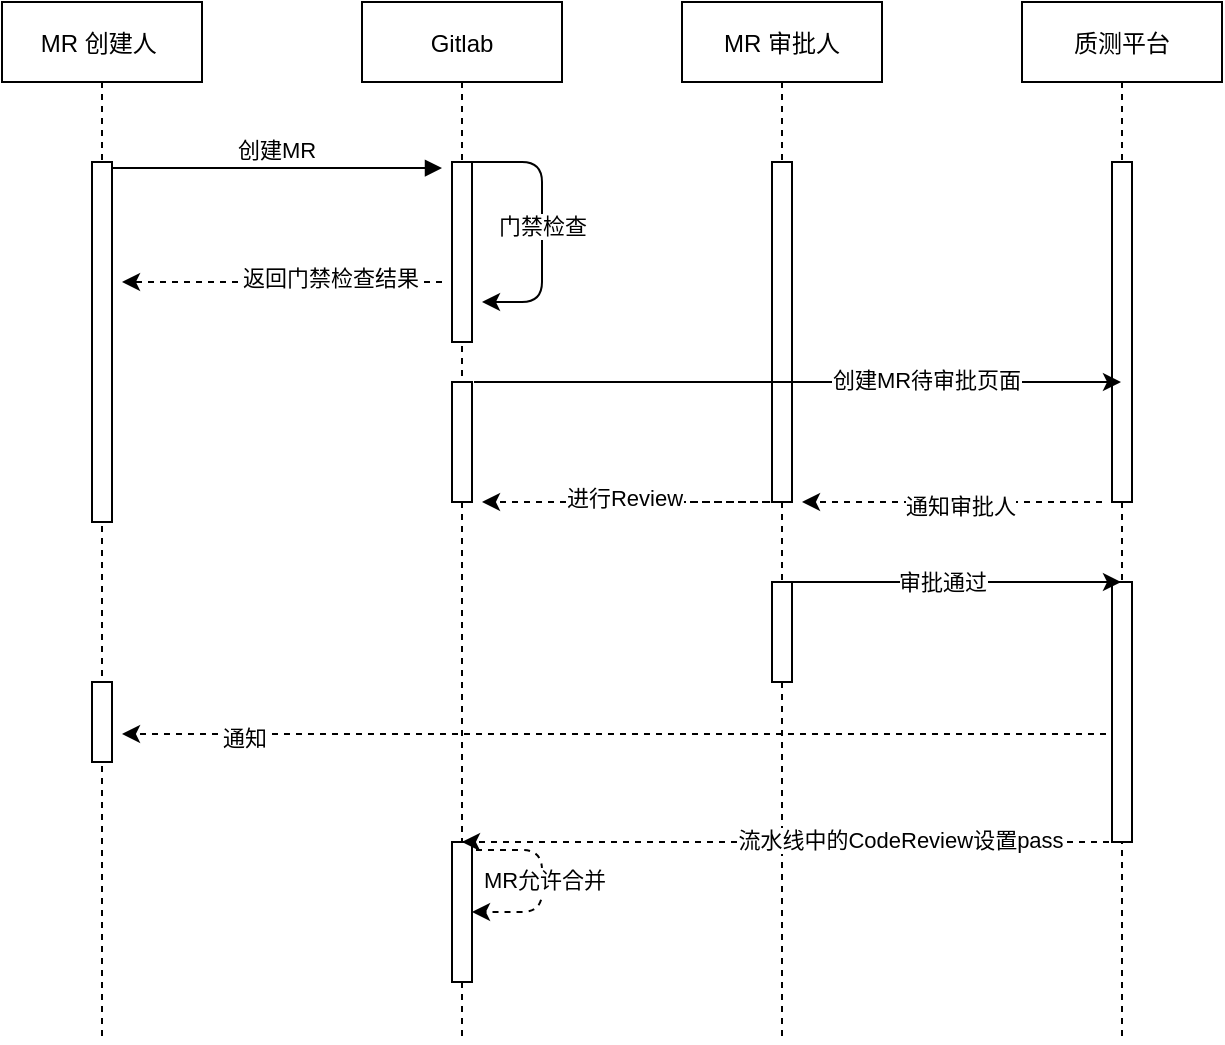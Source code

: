 <mxfile version="14.9.4" type="github">
  <diagram id="kgpKYQtTHZ0yAKxKKP6v" name="Page-1">
    <mxGraphModel dx="946" dy="478" grid="1" gridSize="10" guides="1" tooltips="1" connect="1" arrows="1" fold="1" page="1" pageScale="1" pageWidth="850" pageHeight="1100" math="0" shadow="0">
      <root>
        <mxCell id="0" />
        <mxCell id="1" parent="0" />
        <mxCell id="3nuBFxr9cyL0pnOWT2aG-1" value="MR 创建人 " style="shape=umlLifeline;perimeter=lifelinePerimeter;container=1;collapsible=0;recursiveResize=0;rounded=0;shadow=0;strokeWidth=1;" parent="1" vertex="1">
          <mxGeometry x="120" y="80" width="100" height="520" as="geometry" />
        </mxCell>
        <mxCell id="3nuBFxr9cyL0pnOWT2aG-2" value="" style="points=[];perimeter=orthogonalPerimeter;rounded=0;shadow=0;strokeWidth=1;" parent="3nuBFxr9cyL0pnOWT2aG-1" vertex="1">
          <mxGeometry x="45" y="80" width="10" height="180" as="geometry" />
        </mxCell>
        <mxCell id="3nuBFxr9cyL0pnOWT2aG-5" value="Gitlab" style="shape=umlLifeline;perimeter=lifelinePerimeter;container=1;collapsible=0;recursiveResize=0;rounded=0;shadow=0;strokeWidth=1;" parent="1" vertex="1">
          <mxGeometry x="300" y="80" width="100" height="520" as="geometry" />
        </mxCell>
        <mxCell id="3nuBFxr9cyL0pnOWT2aG-6" value="" style="points=[];perimeter=orthogonalPerimeter;rounded=0;shadow=0;strokeWidth=1;" parent="3nuBFxr9cyL0pnOWT2aG-5" vertex="1">
          <mxGeometry x="45" y="80" width="10" height="90" as="geometry" />
        </mxCell>
        <mxCell id="oHo1-bXlcdcUj-FM_FA6-6" value="门禁检查" style="endArrow=classic;html=1;exitX=0.8;exitY=0;exitDx=0;exitDy=0;exitPerimeter=0;" edge="1" parent="3nuBFxr9cyL0pnOWT2aG-5" source="3nuBFxr9cyL0pnOWT2aG-6">
          <mxGeometry width="50" height="50" relative="1" as="geometry">
            <mxPoint x="100" y="220" as="sourcePoint" />
            <mxPoint x="60" y="150" as="targetPoint" />
            <Array as="points">
              <mxPoint x="90" y="80" />
              <mxPoint x="90" y="150" />
              <mxPoint x="70" y="150" />
            </Array>
          </mxGeometry>
        </mxCell>
        <mxCell id="3nuBFxr9cyL0pnOWT2aG-9" value="创建MR" style="verticalAlign=bottom;endArrow=block;shadow=0;strokeWidth=1;exitX=1;exitY=0.017;exitDx=0;exitDy=0;exitPerimeter=0;" parent="1" source="3nuBFxr9cyL0pnOWT2aG-2" edge="1">
          <mxGeometry relative="1" as="geometry">
            <mxPoint x="180" y="203" as="sourcePoint" />
            <mxPoint x="340" y="163" as="targetPoint" />
          </mxGeometry>
        </mxCell>
        <mxCell id="oHo1-bXlcdcUj-FM_FA6-1" value="MR 审批人" style="shape=umlLifeline;perimeter=lifelinePerimeter;container=1;collapsible=0;recursiveResize=0;rounded=0;shadow=0;strokeWidth=1;" vertex="1" parent="1">
          <mxGeometry x="460" y="80" width="100" height="520" as="geometry" />
        </mxCell>
        <mxCell id="oHo1-bXlcdcUj-FM_FA6-2" value="" style="points=[];perimeter=orthogonalPerimeter;rounded=0;shadow=0;strokeWidth=1;" vertex="1" parent="oHo1-bXlcdcUj-FM_FA6-1">
          <mxGeometry x="45" y="80" width="10" height="170" as="geometry" />
        </mxCell>
        <mxCell id="oHo1-bXlcdcUj-FM_FA6-3" value="质测平台" style="shape=umlLifeline;perimeter=lifelinePerimeter;container=1;collapsible=0;recursiveResize=0;rounded=0;shadow=0;strokeWidth=1;" vertex="1" parent="1">
          <mxGeometry x="630" y="80" width="100" height="520" as="geometry" />
        </mxCell>
        <mxCell id="oHo1-bXlcdcUj-FM_FA6-4" value="" style="points=[];perimeter=orthogonalPerimeter;rounded=0;shadow=0;strokeWidth=1;" vertex="1" parent="oHo1-bXlcdcUj-FM_FA6-3">
          <mxGeometry x="45" y="80" width="10" height="170" as="geometry" />
        </mxCell>
        <mxCell id="oHo1-bXlcdcUj-FM_FA6-7" value="" style="points=[];perimeter=orthogonalPerimeter;rounded=0;shadow=0;strokeWidth=1;" vertex="1" parent="1">
          <mxGeometry x="345" y="270" width="10" height="60" as="geometry" />
        </mxCell>
        <mxCell id="oHo1-bXlcdcUj-FM_FA6-8" value="" style="endArrow=classic;html=1;dashed=1;" edge="1" parent="1">
          <mxGeometry width="50" height="50" relative="1" as="geometry">
            <mxPoint x="340" y="220" as="sourcePoint" />
            <mxPoint x="180" y="220" as="targetPoint" />
          </mxGeometry>
        </mxCell>
        <mxCell id="oHo1-bXlcdcUj-FM_FA6-9" value="返回门禁检查结果" style="edgeLabel;html=1;align=center;verticalAlign=middle;resizable=0;points=[];" vertex="1" connectable="0" parent="oHo1-bXlcdcUj-FM_FA6-8">
          <mxGeometry x="-0.3" y="-2" relative="1" as="geometry">
            <mxPoint as="offset" />
          </mxGeometry>
        </mxCell>
        <mxCell id="oHo1-bXlcdcUj-FM_FA6-10" value="" style="endArrow=classic;html=1;" edge="1" parent="1" target="oHo1-bXlcdcUj-FM_FA6-3">
          <mxGeometry width="50" height="50" relative="1" as="geometry">
            <mxPoint x="356" y="270" as="sourcePoint" />
            <mxPoint x="670" y="280" as="targetPoint" />
          </mxGeometry>
        </mxCell>
        <mxCell id="oHo1-bXlcdcUj-FM_FA6-11" value="创建MR待审批页面" style="edgeLabel;html=1;align=center;verticalAlign=middle;resizable=0;points=[];" vertex="1" connectable="0" parent="oHo1-bXlcdcUj-FM_FA6-10">
          <mxGeometry x="0.395" y="1" relative="1" as="geometry">
            <mxPoint as="offset" />
          </mxGeometry>
        </mxCell>
        <mxCell id="oHo1-bXlcdcUj-FM_FA6-12" value="" style="endArrow=classic;html=1;dashed=1;entryX=1.5;entryY=1;entryDx=0;entryDy=0;entryPerimeter=0;" edge="1" parent="1" target="oHo1-bXlcdcUj-FM_FA6-2">
          <mxGeometry width="50" height="50" relative="1" as="geometry">
            <mxPoint x="670" y="330" as="sourcePoint" />
            <mxPoint x="520" y="305" as="targetPoint" />
            <Array as="points">
              <mxPoint x="670" y="330" />
            </Array>
          </mxGeometry>
        </mxCell>
        <mxCell id="oHo1-bXlcdcUj-FM_FA6-25" value="通知审批人" style="edgeLabel;html=1;align=center;verticalAlign=middle;resizable=0;points=[];" vertex="1" connectable="0" parent="oHo1-bXlcdcUj-FM_FA6-12">
          <mxGeometry x="-0.053" y="2" relative="1" as="geometry">
            <mxPoint as="offset" />
          </mxGeometry>
        </mxCell>
        <mxCell id="oHo1-bXlcdcUj-FM_FA6-16" value="" style="endArrow=classic;html=1;dashed=1;" edge="1" parent="1">
          <mxGeometry width="50" height="50" relative="1" as="geometry">
            <mxPoint x="440" y="330" as="sourcePoint" />
            <mxPoint x="360" y="330" as="targetPoint" />
            <Array as="points">
              <mxPoint x="510" y="330" />
              <mxPoint x="440" y="330" />
            </Array>
          </mxGeometry>
        </mxCell>
        <mxCell id="oHo1-bXlcdcUj-FM_FA6-17" value="进行Review" style="edgeLabel;html=1;align=center;verticalAlign=middle;resizable=0;points=[];" vertex="1" connectable="0" parent="oHo1-bXlcdcUj-FM_FA6-16">
          <mxGeometry x="0.36" y="-2" relative="1" as="geometry">
            <mxPoint as="offset" />
          </mxGeometry>
        </mxCell>
        <mxCell id="oHo1-bXlcdcUj-FM_FA6-18" value="" style="points=[];perimeter=orthogonalPerimeter;rounded=0;shadow=0;strokeWidth=1;" vertex="1" parent="1">
          <mxGeometry x="505" y="370" width="10" height="50" as="geometry" />
        </mxCell>
        <mxCell id="oHo1-bXlcdcUj-FM_FA6-19" value="" style="points=[];perimeter=orthogonalPerimeter;rounded=0;shadow=0;strokeWidth=1;" vertex="1" parent="1">
          <mxGeometry x="675" y="370" width="10" height="130" as="geometry" />
        </mxCell>
        <mxCell id="oHo1-bXlcdcUj-FM_FA6-21" value="" style="endArrow=classic;html=1;exitX=0.5;exitY=0;exitDx=0;exitDy=0;exitPerimeter=0;entryX=0.45;entryY=0;entryDx=0;entryDy=0;entryPerimeter=0;" edge="1" parent="1" source="oHo1-bXlcdcUj-FM_FA6-18" target="oHo1-bXlcdcUj-FM_FA6-19">
          <mxGeometry width="50" height="50" relative="1" as="geometry">
            <mxPoint x="520" y="390" as="sourcePoint" />
            <mxPoint x="670" y="390" as="targetPoint" />
            <Array as="points" />
          </mxGeometry>
        </mxCell>
        <mxCell id="oHo1-bXlcdcUj-FM_FA6-26" value="审批通过" style="edgeLabel;html=1;align=center;verticalAlign=middle;resizable=0;points=[];" vertex="1" connectable="0" parent="oHo1-bXlcdcUj-FM_FA6-21">
          <mxGeometry x="-0.056" relative="1" as="geometry">
            <mxPoint as="offset" />
          </mxGeometry>
        </mxCell>
        <mxCell id="oHo1-bXlcdcUj-FM_FA6-24" value="" style="points=[];perimeter=orthogonalPerimeter;rounded=0;shadow=0;strokeWidth=1;" vertex="1" parent="1">
          <mxGeometry x="345" y="500" width="10" height="70" as="geometry" />
        </mxCell>
        <mxCell id="oHo1-bXlcdcUj-FM_FA6-27" value="" style="endArrow=classic;html=1;dashed=1;" edge="1" parent="1" source="oHo1-bXlcdcUj-FM_FA6-3">
          <mxGeometry width="50" height="50" relative="1" as="geometry">
            <mxPoint x="580" y="520" as="sourcePoint" />
            <mxPoint x="350" y="500" as="targetPoint" />
          </mxGeometry>
        </mxCell>
        <mxCell id="oHo1-bXlcdcUj-FM_FA6-28" value="流水线中的CodeReview设置pass" style="edgeLabel;html=1;align=center;verticalAlign=middle;resizable=0;points=[];" vertex="1" connectable="0" parent="oHo1-bXlcdcUj-FM_FA6-27">
          <mxGeometry x="-0.323" y="-1" relative="1" as="geometry">
            <mxPoint x="1" as="offset" />
          </mxGeometry>
        </mxCell>
        <mxCell id="oHo1-bXlcdcUj-FM_FA6-29" value="" style="points=[];perimeter=orthogonalPerimeter;rounded=0;shadow=0;strokeWidth=1;" vertex="1" parent="1">
          <mxGeometry x="165" y="420" width="10" height="40" as="geometry" />
        </mxCell>
        <mxCell id="oHo1-bXlcdcUj-FM_FA6-30" value="" style="endArrow=classic;html=1;dashed=1;exitX=-0.3;exitY=0.585;exitDx=0;exitDy=0;exitPerimeter=0;" edge="1" parent="1" source="oHo1-bXlcdcUj-FM_FA6-19">
          <mxGeometry width="50" height="50" relative="1" as="geometry">
            <mxPoint x="580" y="470" as="sourcePoint" />
            <mxPoint x="180" y="446" as="targetPoint" />
          </mxGeometry>
        </mxCell>
        <mxCell id="oHo1-bXlcdcUj-FM_FA6-31" value="通知" style="edgeLabel;html=1;align=center;verticalAlign=middle;resizable=0;points=[];" vertex="1" connectable="0" parent="oHo1-bXlcdcUj-FM_FA6-30">
          <mxGeometry x="0.755" y="2" relative="1" as="geometry">
            <mxPoint as="offset" />
          </mxGeometry>
        </mxCell>
        <mxCell id="oHo1-bXlcdcUj-FM_FA6-32" value="" style="endArrow=classic;html=1;dashed=1;exitX=1.2;exitY=0.057;exitDx=0;exitDy=0;exitPerimeter=0;" edge="1" parent="1" source="oHo1-bXlcdcUj-FM_FA6-24" target="oHo1-bXlcdcUj-FM_FA6-24">
          <mxGeometry width="50" height="50" relative="1" as="geometry">
            <mxPoint x="380" y="580" as="sourcePoint" />
            <mxPoint x="420" y="530" as="targetPoint" />
            <Array as="points">
              <mxPoint x="390" y="504" />
              <mxPoint x="390" y="535" />
            </Array>
          </mxGeometry>
        </mxCell>
        <mxCell id="oHo1-bXlcdcUj-FM_FA6-33" value="MR允许合并" style="edgeLabel;html=1;align=center;verticalAlign=middle;resizable=0;points=[];" vertex="1" connectable="0" parent="oHo1-bXlcdcUj-FM_FA6-32">
          <mxGeometry x="-0.03" y="1" relative="1" as="geometry">
            <mxPoint as="offset" />
          </mxGeometry>
        </mxCell>
      </root>
    </mxGraphModel>
  </diagram>
</mxfile>
